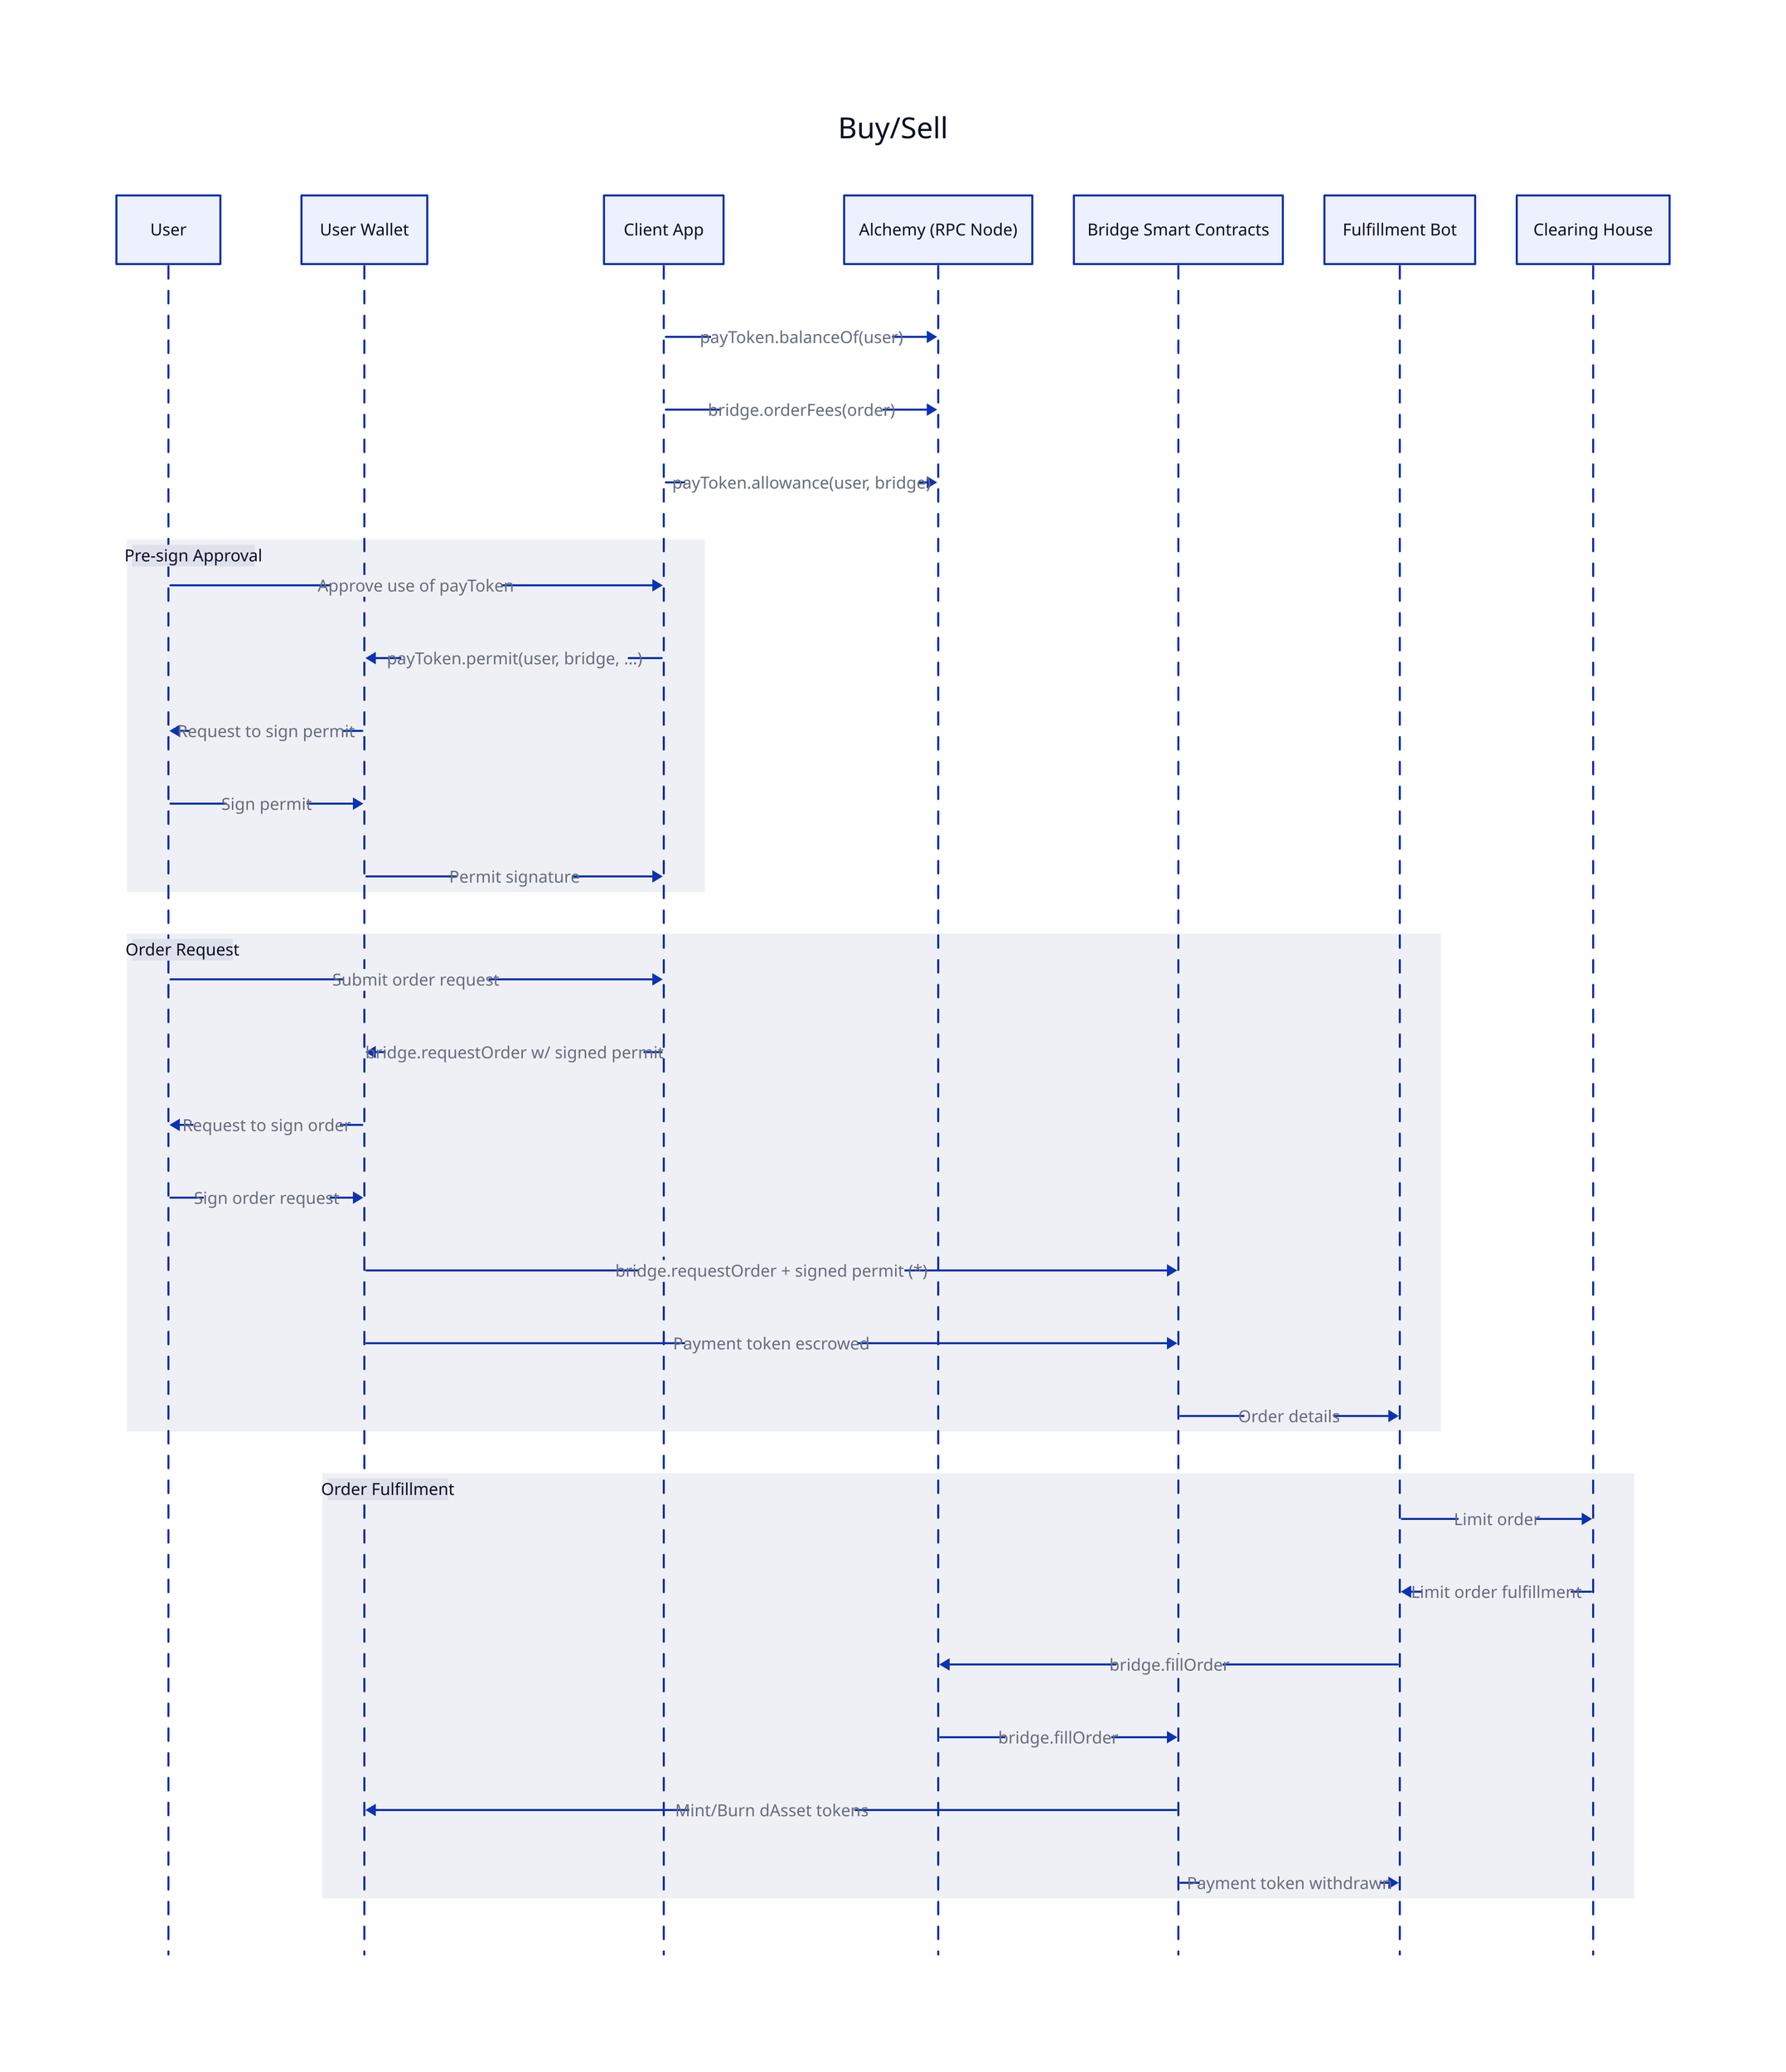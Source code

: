 Buy/Sell: {
  shape: sequence_diagram

  user: User
  wallet: User Wallet
  app: Client App
  rpc: Alchemy (RPC Node)
  contracts: Bridge Smart Contracts
  bot: Fulfillment Bot
  clearing: Clearing House

  app -> rpc: payToken.balanceOf(user)
  app -> rpc: bridge.orderFees(order)
  app -> rpc: payToken.allowance(user, bridge)
  Pre-sign Approval: {
    user -> app: Approve use of payToken
    app -> wallet: payToken.permit(user, bridge, ...)
    wallet -> user: Request to sign permit
    user -> wallet: Sign permit
    wallet -> app: Permit signature
  }
  Order Request: {
    user -> app: Submit order request
    app -> wallet: bridge.requestOrder w/ signed permit
    wallet -> user: Request to sign order
    user -> wallet: Sign order request
    wallet -> contracts: bridge.requestOrder + signed permit (*)
    wallet -> contracts: Payment token escrowed
    contracts -> bot: Order details
  }
  Order Fulfillment: {
    bot -> clearing: Limit order
    clearing -> bot: Limit order fulfillment
    bot -> rpc: bridge.fillOrder
    rpc -> contracts: bridge.fillOrder
    contracts -> wallet: Mint/Burn dAsset tokens
    contracts -> bot: Payment token withdrawn
  }
}
